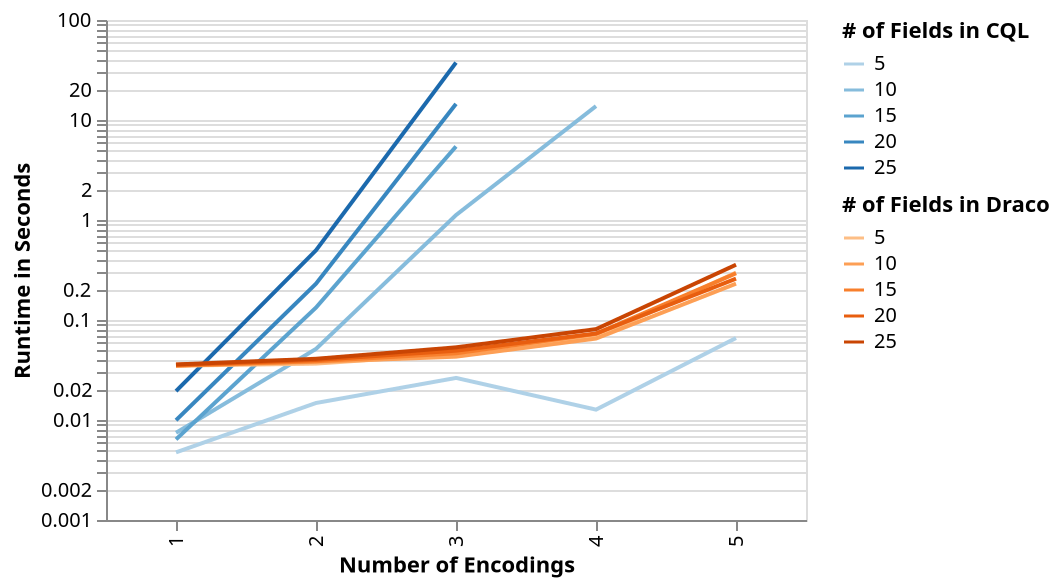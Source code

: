 {
    "$schema": "https://vega.github.io/schema/vega-lite/v2.json",
    "data": {
        "values": [
            {
                "fields": 5,
                "encodings": 1,
                "runtime": 0.00475,
                "system": "cql"
            },
            {
                "fields": 5,
                "encodings": 2,
                "runtime": 0.0148,
                "system": "cql"
            },
            {
                "fields": 5,
                "encodings": 3,
                "runtime": 0.026350000000000002,
                "system": "cql"
            },
            {
                "fields": 5,
                "encodings": 4,
                "runtime": 0.0127,
                "system": "cql"
            },
            {
                "fields": 5,
                "encodings": 5,
                "runtime": 0.06605,
                "system": "cql"
            },
            {
                "fields": 10,
                "encodings": 1,
                "runtime": 0.00745,
                "system": "cql"
            },
            {
                "fields": 10,
                "encodings": 2,
                "runtime": 0.0514,
                "system": "cql"
            },
            {
                "fields": 10,
                "encodings": 3,
                "runtime": 1.11965,
                "system": "cql"
            },
            {
                "fields": 10,
                "encodings": 4,
                "runtime": 13.77325,
                "system": "cql"
            },
            {
                "fields": 15,
                "encodings": 1,
                "runtime": 0.0064,
                "system": "cql"
            },
            {
                "fields": 15,
                "encodings": 2,
                "runtime": 0.13315000000000002,
                "system": "cql"
            },
            {
                "fields": 15,
                "encodings": 3,
                "runtime": 5.43995,
                "system": "cql"
            },
            {
                "fields": 20,
                "encodings": 1,
                "runtime": 0.009949999999999999,
                "system": "cql"
            },
            {
                "fields": 20,
                "encodings": 2,
                "runtime": 0.2307,
                "system": "cql"
            },
            {
                "fields": 20,
                "encodings": 3,
                "runtime": 14.4903,
                "system": "cql"
            },
            {
                "fields": 25,
                "encodings": 1,
                "runtime": 0.01945,
                "system": "cql"
            },
            {
                "fields": 25,
                "encodings": 2,
                "runtime": 0.498,
                "system": "cql"
            },
            {
                "fields": 25,
                "encodings": 3,
                "runtime": 37.5107,
                "system": "cql"
            },
            {
                "fields": 5,
                "encodings": 1,
                "runtime": 0.03495000000000002,
                "system": "draco"
            },
            {
                "fields": 5,
                "encodings": 2,
                "runtime": 0.03665,
                "system": "draco"
            },
            {
                "fields": 5,
                "encodings": 3,
                "runtime": 0.04570000000000001,
                "system": "draco"
            },
            {
                "fields": 5,
                "encodings": 4,
                "runtime": 0.0673,
                "system": "draco"
            },
            {
                "fields": 5,
                "encodings": 5,
                "runtime": 0.29779999999999995,
                "system": "draco"
            },
            {
                "fields": 10,
                "encodings": 1,
                "runtime": 0.03490000000000002,
                "system": "draco"
            },
            {
                "fields": 10,
                "encodings": 2,
                "runtime": 0.03815,
                "system": "draco"
            },
            {
                "fields": 10,
                "encodings": 3,
                "runtime": 0.04300000000000001,
                "system": "draco"
            },
            {
                "fields": 10,
                "encodings": 4,
                "runtime": 0.06525,
                "system": "draco"
            },
            {
                "fields": 10,
                "encodings": 5,
                "runtime": 0.231,
                "system": "draco"
            },
            {
                "fields": 15,
                "encodings": 1,
                "runtime": 0.035100000000000006,
                "system": "draco"
            },
            {
                "fields": 15,
                "encodings": 2,
                "runtime": 0.038700000000000005,
                "system": "draco"
            },
            {
                "fields": 15,
                "encodings": 3,
                "runtime": 0.04645000000000001,
                "system": "draco"
            },
            {
                "fields": 15,
                "encodings": 4,
                "runtime": 0.07279999999999999,
                "system": "draco"
            },
            {
                "fields": 15,
                "encodings": 5,
                "runtime": 0.29345,
                "system": "draco"
            },
            {
                "fields": 20,
                "encodings": 1,
                "runtime": 0.0356,
                "system": "draco"
            },
            {
                "fields": 20,
                "encodings": 2,
                "runtime": 0.03985000000000001,
                "system": "draco"
            },
            {
                "fields": 20,
                "encodings": 3,
                "runtime": 0.04935000000000002,
                "system": "draco"
            },
            {
                "fields": 20,
                "encodings": 4,
                "runtime": 0.07324999999999998,
                "system": "draco"
            },
            {
                "fields": 20,
                "encodings": 5,
                "runtime": 0.2592500000000001,
                "system": "draco"
            },
            {
                "fields": 25,
                "encodings": 1,
                "runtime": 0.03595,
                "system": "draco"
            },
            {
                "fields": 25,
                "encodings": 2,
                "runtime": 0.04095000000000001,
                "system": "draco"
            },
            {
                "fields": 25,
                "encodings": 3,
                "runtime": 0.053300000000000014,
                "system": "draco"
            },
            {
                "fields": 25,
                "encodings": 4,
                "runtime": 0.08105,
                "system": "draco"
            },
            {
                "fields": 25,
                "encodings": 5,
                "runtime": 0.35714999999999997,
                "system": "draco"
            }
        ]
    },
    "layer": [
        {
            "transform": [
                {
                    "filter": "datum.system == 'cql'"
                }
            ],
            "mark": "line",
            "encoding": {
                "x": {
                    "field": "encodings",
                    "type": "ordinal",
                    "axis": {
                        "title": "Number of Encodings"
                    }
                },
                "y": {
                    "field": "runtime",
                    "type": "quantitative",
                    "scale": {
                        "type": "log",
                        "domain": [
                            0.001,
                            100
                        ]
                    },
                    "axis": {
                        "title": "Runtime in Seconds"
                    }
                },
                "color": {
                    "legend": {
                        "title": "# of Fields in CQL"
                    },
                    "field": "fields",
                    "type": "ordinal"
                }
            }
        },
        {
            "transform": [
                {
                    "filter": "datum.system == 'draco'"
                }
            ],
            "mark": "line",
            "encoding": {
                "x": {
                    "field": "encodings",
                    "type": "ordinal",
                    "axis": {
                        "title": "Number of Encodings"
                    }
                },
                "y": {
                    "field": "runtime",
                    "type": "quantitative",
                    "scale": {
                        "type": "log",
                        "domain": [
                            0.001,
                            100
                        ]
                    },
                    "axis": {
                        "title": "Runtime in Seconds"
                    }
                },
                "color": {
                    "legend": {
                        "title": "# of Fields in Draco"
                    },
                    "field": "fields",
                    "type": "ordinal",
                    "scale": {
                        "scheme": "oranges"
                    }
                }
            }
        }
    ],
    "width": 350,
    "height": 250,
    "resolve": {
        "scale": {
            "color": "independent"
        }
    },
    "config": {
        "overlay": {
            "line": true
        }
    }
}
